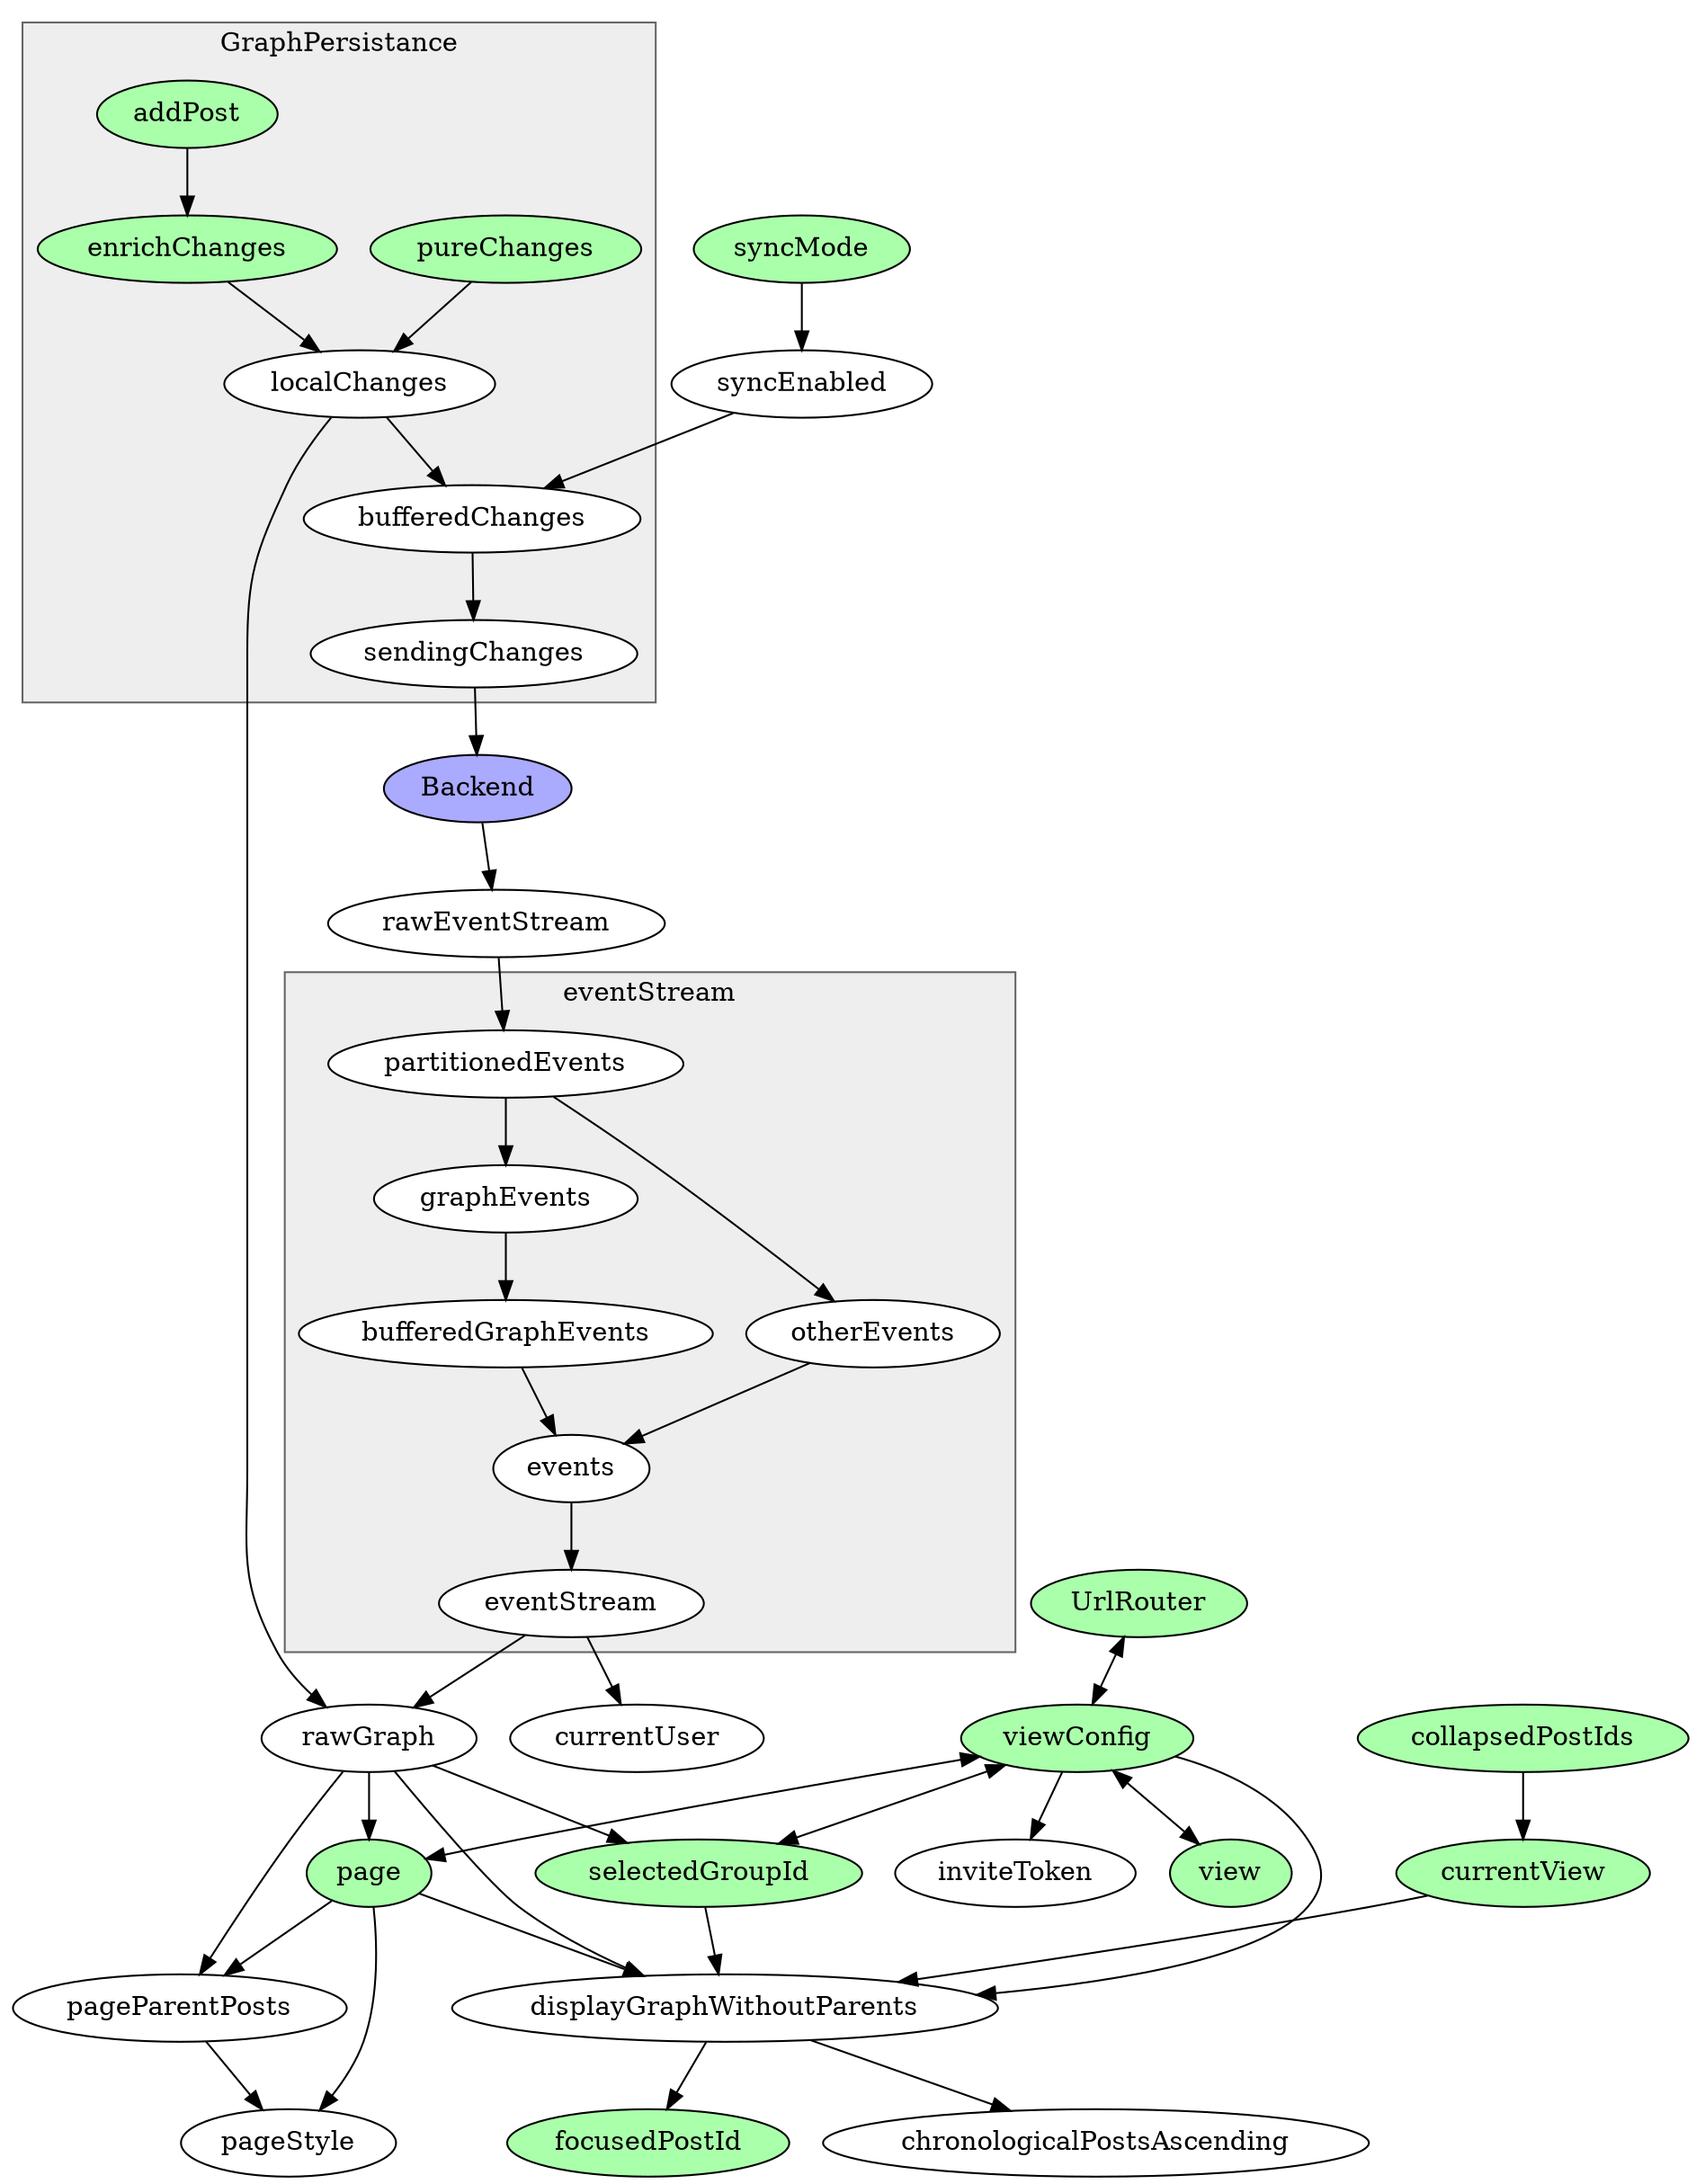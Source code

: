 digraph woost {
    /* rankdir = "LR" */

    subgraph cluster_GraphPersistance {
		label = "GraphPersistance"
		style=filled
		fillcolor="#EEEEEE"
		color="#666666"
		node [style=filled,color=black,fillcolor=white]
        localChanges
        enrichChanges [style=filled,fillcolor="#AAFFAA"]
        enrichChanges -> localChanges
        pureChanges [style=filled,fillcolor="#AAFFAA"]
        pureChanges -> localChanges
        addPost [style=filled,fillcolor="#AAFFAA"]
        addPost -> enrichChanges
        localChanges -> bufferedChanges
        bufferedChanges -> sendingChanges
	}

    Backend [style=filled,fillcolor="#AAAAFF"]

    rawEventStream
    sendingChanges -> Backend
    Backend -> rawEventStream

    syncMode [style=filled,fillcolor="#AAFFAA"]
    syncEnabled
    syncMode -> syncEnabled
    syncEnabled -> bufferedChanges

    subgraph cluster_eventStream {
		label = "eventStream"
		style=filled
		fillcolor="#EEEEEE"
		color="#666666"
		node [style=filled,color=black,fillcolor=white]
        partitionedEvents -> graphEvents
        partitionedEvents -> otherEvents
        graphEvents -> bufferedGraphEvents
        bufferedGraphEvents -> events
        otherEvents -> events
        events -> eventStream
	}
    rawEventStream -> partitionedEvents

    currentUser
    eventStream -> currentUser


    rawGraph
    eventStream -> rawGraph
    localChanges -> rawGraph

    viewConfig [style=filled,fillcolor="#AAFFAA"]
    UrlRouter [style=filled,fillcolor="#AAFFAA"]
    UrlRouter -> viewConfig [dir="both"]
    viewConfig -> inviteToken
    view [style=filled,fillcolor="#AAFFAA"]
    viewConfig -> view [dir="both"]

    page [style=filled,fillcolor="#AAFFAA"]
    viewConfig -> page [dir="both"]
    rawGraph -> page

    pageParentPosts
    page -> pageParentPosts
    rawGraph -> pageParentPosts

    pageStyle
    page -> pageStyle
    pageParentPosts -> pageStyle

    selectedGroupId [style=filled,fillcolor="#AAFFAA"]
    viewConfig -> selectedGroupId [dir="both"]
    rawGraph -> selectedGroupId

    collapsedPostIds [style=filled,fillcolor="#AAFFAA"]

    currentView [style=filled,fillcolor="#AAFFAA"]
    collapsedPostIds -> currentView

    displayGraphWithoutParents
    viewConfig -> displayGraphWithoutParents
    page -> displayGraphWithoutParents
    rawGraph -> displayGraphWithoutParents
    currentView -> displayGraphWithoutParents
    selectedGroupId -> displayGraphWithoutParents

    /* displayGraphWithParents */
    /* viewConfig -> displayGraphWithParents */
    /* page -> displayGraphWithParents */
    /* rawGraph -> displayGraphWithParents */
    /* currentView -> displayGraphWithParents */
    /* selectedGroupId -> displayGraphWithParents */

    displayGraphWithoutParents -> chronologicalPostsAscending

    focusedPostId [style=filled,fillcolor="#AAFFAA"]
    displayGraphWithoutParents -> focusedPostId
}
